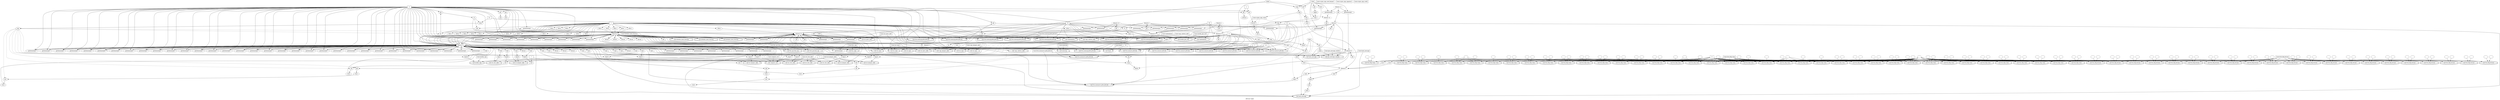 digraph "DFG for 'Grafo'  "{
label="DFG for 'Grafo' ";
node_0[shape=ellipse,style=dashed,label="Memory 5"]
node_56[shape=octagon,style=solid,label="getelementptr"]
"node_0"->"node_56"
node_57[shape=doubleoctagon,style=solid,label="Call randombytes"]
"node_0"->"node_57"
node_59[shape=octagon,style=solid,label="getelementptr"]
"node_0"->"node_59"
node_31[shape=octagon,style=solid,label="getelementptr"]
"node_0"->"node_31"
node_33[shape=octagon,style=solid,label="bitcast"]
"node_0"->"node_33"
node_34[shape=doubleoctagon,style=solid,label="Call llvm.memcpy.p0i8.p0i8.i64"]
"node_0"->"node_34"
node_35[shape=octagon,style=solid,label="getelementptr"]
"node_0"->"node_35"
node_36[shape=octagon,style=solid,label="bitcast"]
"node_0"->"node_36"
node_37[shape=doubleoctagon,style=solid,label="Call llvm.memcpy.p0i8.p0i8.i64"]
"node_0"->"node_37"
node_38[shape=doubleoctagon,style=solid,label="Call initialize_hash_function"]
"node_0"->"node_38"
node_41[shape=doubleoctagon,style=solid,label="Call merkle_gen_root"]
"node_0"->"node_41"
node_128[shape=octagon,style=solid,label="getelementptr"]
"node_0"->"node_128"
node_129[shape=octagon,style=solid,label="bitcast"]
"node_0"->"node_129"
node_130[shape=doubleoctagon,style=solid,label="Call llvm.memcpy.p0i8.p0i8.i64"]
"node_0"->"node_130"
node_131[shape=octagon,style=solid,label="getelementptr"]
"node_0"->"node_131"
node_132[shape=octagon,style=solid,label="bitcast"]
"node_0"->"node_132"
node_133[shape=doubleoctagon,style=solid,label="Call llvm.memcpy.p0i8.p0i8.i64"]
"node_0"->"node_133"
node_134[shape=doubleoctagon,style=solid,label="Call initialize_hash_function"]
"node_0"->"node_134"
node_141[shape=octagon,style=solid,label="getelementptr"]
"node_0"->"node_141"
node_142[shape=doubleoctagon,style=solid,label="Call randombytes"]
"node_0"->"node_142"
node_143[shape=octagon,style=solid,label="getelementptr"]
"node_0"->"node_143"
node_144[shape=doubleoctagon,style=solid,label="Call gen_message_random"]
"node_0"->"node_144"
node_150[shape=doubleoctagon,style=solid,label="Call hash_message"]
"node_0"->"node_150"
node_168[shape=doubleoctagon,style=solid,label="Call fors_sign"]
"node_0"->"node_168"
node_207[shape=doubleoctagon,style=solid,label="Call merkle_sign"]
"node_0"->"node_207"
node_298[shape=octagon,style=solid,label="getelementptr"]
"node_0"->"node_298"
node_299[shape=octagon,style=solid,label="bitcast"]
"node_0"->"node_299"
node_300[shape=doubleoctagon,style=solid,label="Call llvm.memcpy.p0i8.p0i8.i64"]
"node_0"->"node_300"
node_301[shape=doubleoctagon,style=solid,label="Call initialize_hash_function"]
"node_0"->"node_301"
node_309[shape=doubleoctagon,style=solid,label="Call hash_message"]
"node_0"->"node_309"
node_325[shape=doubleoctagon,style=solid,label="Call fors_pk_from_sig"]
"node_0"->"node_325"
node_362[shape=doubleoctagon,style=solid,label="Call wots_pk_from_sig"]
"node_0"->"node_362"
node_369[shape=doubleoctagon,style=solid,label="Call thash"]
"node_0"->"node_369"
node_377[shape=doubleoctagon,style=solid,label="Call compute_root"]
"node_0"->"node_377"
node_480[shape=octagon,style=solid,label="phi"]
"node_0"->"node_480"
node_1[shape=octagon,style=solid,label="alloca"]
"node_1"->"node_0"
node_2[shape=box,style=solid,label="1"]
"node_2"->"node_1"
node_28[shape=doubleoctagon,style=solid,label="Call llvm.memcpy.p0i8.p0i8.i64"]
"node_2"->"node_28"
node_63[shape=octagon,style=solid,label="alloca"]
"node_2"->"node_63"
node_64[shape=octagon,style=solid,label="alloca"]
"node_2"->"node_64"
node_66[shape=octagon,style=solid,label="alloca"]
"node_2"->"node_66"
node_68[shape=octagon,style=solid,label="alloca"]
"node_2"->"node_68"
node_69[shape=octagon,style=solid,label="alloca"]
"node_2"->"node_69"
node_70[shape=octagon,style=solid,label="alloca"]
"node_2"->"node_70"
node_71[shape=octagon,style=solid,label="alloca"]
"node_2"->"node_71"
node_72[shape=octagon,style=solid,label="alloca"]
"node_2"->"node_72"
node_19[shape=doubleoctagon,style=solid,label="Call llvm.memcpy.p0i8.p0i8.i64"]
"node_2"->"node_19"
"node_2"->"node_34"
"node_2"->"node_35"
"node_2"->"node_37"
node_45[shape=doubleoctagon,style=solid,label="Call llvm.memcpy.p0i8.p0i8.i64"]
"node_2"->"node_45"
node_46[shape=octagon,style=solid,label="alloca"]
"node_2"->"node_46"
"node_2"->"node_128"
"node_2"->"node_130"
"node_2"->"node_133"
node_180[shape=octagon,style=solid,label="add"]
"node_2"->"node_180"
node_455[shape=doubleoctagon,style=solid,label="Call llvm.memset.p0i8.i64"]
"node_2"->"node_455"
node_230[shape=octagon,style=solid,label="alloca"]
"node_2"->"node_230"
node_231[shape=octagon,style=solid,label="alloca"]
"node_2"->"node_231"
node_232[shape=octagon,style=solid,label="alloca"]
"node_2"->"node_232"
node_233[shape=octagon,style=solid,label="alloca"]
"node_2"->"node_233"
node_234[shape=octagon,style=solid,label="alloca"]
"node_2"->"node_234"
node_235[shape=octagon,style=solid,label="alloca"]
"node_2"->"node_235"
node_236[shape=octagon,style=solid,label="alloca"]
"node_2"->"node_236"
node_237[shape=octagon,style=solid,label="alloca"]
"node_2"->"node_237"
node_238[shape=octagon,style=solid,label="alloca"]
"node_2"->"node_238"
node_239[shape=octagon,style=solid,label="alloca"]
"node_2"->"node_239"
"node_2"->"node_300"
node_307[shape=doubleoctagon,style=solid,label="Call set_type"]
"node_2"->"node_307"
node_335[shape=octagon,style=solid,label="add"]
"node_2"->"node_335"
node_405[shape=octagon,style=solid,label="alloca"]
"node_2"->"node_405"
node_429[shape=doubleoctagon,style=solid,label="Call llvm.memmove.p0i8.p0i8.i64"]
"node_2"->"node_429"
node_470[shape=doubleoctagon,style=solid,label="Call llvm.memset.p0i8.i64"]
"node_2"->"node_470"
node_475[shape=doubleoctagon,style=solid,label="Call llvm.memmove.p0i8.p0i8.i64"]
"node_2"->"node_475"
node_21[shape=ellipse,style=dashed,label="Memory 3"]
"node_21"->"node_19"
node_22[shape=box,style=solid,label="48"]
"node_22"->"node_57"
"node_22"->"node_19"
node_40[shape=octagon,style=solid,label="getelementptr"]
"node_22"->"node_40"
node_44[shape=octagon,style=solid,label="getelementptr"]
"node_22"->"node_44"
node_337[shape=octagon,style=solid,label="getelementptr"]
"node_22"->"node_337"
node_23[shape=box,style=solid,label="0"]
"node_23"->"node_28"
"node_23"->"node_19"
"node_23"->"node_34"
"node_23"->"node_37"
"node_23"->"node_45"
node_119[shape=doubleoctagon,style=solid,label="Call llvm.memset.p0i8.i64"]
"node_23"->"node_119"
node_127[shape=doubleoctagon,style=solid,label="Call llvm.memset.p0i8.i64"]
"node_23"->"node_127"
"node_23"->"node_130"
"node_23"->"node_133"
"node_23"->"node_455"
node_284[shape=doubleoctagon,style=solid,label="Call llvm.memset.p0i8.i64"]
"node_23"->"node_284"
node_289[shape=doubleoctagon,style=solid,label="Call llvm.memset.p0i8.i64"]
"node_23"->"node_289"
node_294[shape=doubleoctagon,style=solid,label="Call llvm.memset.p0i8.i64"]
"node_23"->"node_294"
"node_23"->"node_300"
"node_23"->"node_429"
"node_23"->"node_470"
"node_23"->"node_475"
node_24[shape=box,style=solid,label="Const:llvm.memcpy.p0i8.p0i8.i64"]
"node_24"->"node_28"
"node_24"->"node_19"
"node_24"->"node_34"
"node_24"->"node_37"
"node_24"->"node_45"
"node_24"->"node_130"
"node_24"->"node_133"
"node_24"->"node_300"
node_25[shape=ellipse,style=dashed,label="Memory 6"]
"node_25"->"node_28"
"node_25"->"node_41"
"node_25"->"node_45"
node_26[shape=octagon,style=solid,label="getelementptr"]
"node_26"->"node_25"
node_27[shape=box,style=solid,label="32"]
"node_27"->"node_26"
node_96[shape=octagon,style=solid,label="getelementptr"]
"node_27"->"node_96"
"node_27"->"node_119"
"node_27"->"node_127"
"node_27"->"node_284"
"node_27"->"node_289"
"node_27"->"node_294"
node_29[shape=ellipse,style=dashed,label="Memory 1"]
"node_29"->"node_28"
"node_29"->"node_34"
node_43[shape=octagon,style=solid,label="getelementptr"]
"node_29"->"node_43"
node_478[shape=octagon,style=solid,label="phi"]
"node_29"->"node_478"
node_30[shape=box,style=solid,label="16"]
"node_30"->"node_28"
"node_30"->"node_34"
"node_30"->"node_37"
"node_30"->"node_43"
"node_30"->"node_45"
node_91[shape=octagon,style=solid,label="getelementptr"]
"node_30"->"node_91"
"node_30"->"node_130"
"node_30"->"node_133"
"node_30"->"node_142"
node_152[shape=octagon,style=solid,label="getelementptr"]
"node_30"->"node_152"
node_398[shape=doubleoctagon,style=solid,label="Call memcmp"]
"node_30"->"node_398"
node_258[shape=octagon,style=solid,label="getelementptr"]
"node_30"->"node_258"
"node_30"->"node_300"
node_311[shape=octagon,style=solid,label="getelementptr"]
"node_30"->"node_311"
node_4[shape=ellipse,style=solid,label=""]
node_3[shape=doubleoctagon,style=solid,label="Call llvm.dbg.value"]
"node_4"->"node_3"
node_7[shape=ellipse,style=solid,label=""]
node_50[shape=doubleoctagon,style=solid,label="Call llvm.dbg.value"]
"node_7"->"node_50"
node_53[shape=doubleoctagon,style=solid,label="Call llvm.dbg.declare"]
"node_7"->"node_53"
node_73[shape=doubleoctagon,style=solid,label="Call llvm.dbg.value"]
"node_7"->"node_73"
node_12[shape=doubleoctagon,style=solid,label="Call llvm.dbg.value"]
"node_7"->"node_12"
node_9[shape=doubleoctagon,style=solid,label="Call llvm.dbg.value"]
"node_7"->"node_9"
node_15[shape=doubleoctagon,style=solid,label="Call llvm.dbg.declare"]
"node_7"->"node_15"
"node_7"->"node_3"
node_47[shape=doubleoctagon,style=solid,label="Call llvm.dbg.value"]
"node_7"->"node_47"
node_76[shape=doubleoctagon,style=solid,label="Call llvm.dbg.value"]
"node_7"->"node_76"
node_79[shape=doubleoctagon,style=solid,label="Call llvm.dbg.value"]
"node_7"->"node_79"
node_82[shape=doubleoctagon,style=solid,label="Call llvm.dbg.value"]
"node_7"->"node_82"
node_85[shape=doubleoctagon,style=solid,label="Call llvm.dbg.value"]
"node_7"->"node_85"
node_88[shape=doubleoctagon,style=solid,label="Call llvm.dbg.declare"]
"node_7"->"node_88"
node_93[shape=doubleoctagon,style=solid,label="Call llvm.dbg.value"]
"node_7"->"node_93"
node_97[shape=doubleoctagon,style=solid,label="Call llvm.dbg.value"]
"node_7"->"node_97"
node_100[shape=doubleoctagon,style=solid,label="Call llvm.dbg.declare"]
"node_7"->"node_100"
node_225[shape=doubleoctagon,style=solid,label="Call llvm.dbg.value"]
"node_7"->"node_225"
node_103[shape=doubleoctagon,style=solid,label="Call llvm.dbg.declare"]
"node_7"->"node_103"
node_106[shape=doubleoctagon,style=solid,label="Call llvm.dbg.declare"]
"node_7"->"node_106"
node_109[shape=doubleoctagon,style=solid,label="Call llvm.dbg.declare"]
"node_7"->"node_109"
node_112[shape=doubleoctagon,style=solid,label="Call llvm.dbg.declare"]
"node_7"->"node_112"
node_115[shape=doubleoctagon,style=solid,label="Call llvm.dbg.declare"]
"node_7"->"node_115"
node_123[shape=doubleoctagon,style=solid,label="Call llvm.dbg.declare"]
"node_7"->"node_123"
node_153[shape=doubleoctagon,style=solid,label="Call llvm.dbg.value"]
"node_7"->"node_153"
node_172[shape=doubleoctagon,style=solid,label="Call llvm.dbg.value"]
"node_7"->"node_172"
node_174[shape=doubleoctagon,style=solid,label="Call llvm.dbg.value"]
"node_7"->"node_174"
node_209[shape=doubleoctagon,style=solid,label="Call llvm.dbg.value"]
"node_7"->"node_209"
node_449[shape=doubleoctagon,style=solid,label="Call llvm.dbg.value"]
"node_7"->"node_449"
node_240[shape=doubleoctagon,style=solid,label="Call llvm.dbg.value"]
"node_7"->"node_240"
node_243[shape=doubleoctagon,style=solid,label="Call llvm.dbg.value"]
"node_7"->"node_243"
node_246[shape=doubleoctagon,style=solid,label="Call llvm.dbg.value"]
"node_7"->"node_246"
node_249[shape=doubleoctagon,style=solid,label="Call llvm.dbg.value"]
"node_7"->"node_249"
node_252[shape=doubleoctagon,style=solid,label="Call llvm.dbg.value"]
"node_7"->"node_252"
node_255[shape=doubleoctagon,style=solid,label="Call llvm.dbg.declare"]
"node_7"->"node_255"
node_259[shape=doubleoctagon,style=solid,label="Call llvm.dbg.value"]
"node_7"->"node_259"
node_262[shape=doubleoctagon,style=solid,label="Call llvm.dbg.declare"]
"node_7"->"node_262"
node_265[shape=doubleoctagon,style=solid,label="Call llvm.dbg.declare"]
"node_7"->"node_265"
node_268[shape=doubleoctagon,style=solid,label="Call llvm.dbg.declare"]
"node_7"->"node_268"
node_271[shape=doubleoctagon,style=solid,label="Call llvm.dbg.declare"]
"node_7"->"node_271"
node_274[shape=doubleoctagon,style=solid,label="Call llvm.dbg.declare"]
"node_7"->"node_274"
node_277[shape=doubleoctagon,style=solid,label="Call llvm.dbg.declare"]
"node_7"->"node_277"
node_280[shape=doubleoctagon,style=solid,label="Call llvm.dbg.declare"]
"node_7"->"node_280"
node_285[shape=doubleoctagon,style=solid,label="Call llvm.dbg.declare"]
"node_7"->"node_285"
node_290[shape=doubleoctagon,style=solid,label="Call llvm.dbg.declare"]
"node_7"->"node_290"
node_312[shape=doubleoctagon,style=solid,label="Call llvm.dbg.value"]
"node_7"->"node_312"
node_328[shape=doubleoctagon,style=solid,label="Call llvm.dbg.value"]
"node_7"->"node_328"
node_330[shape=doubleoctagon,style=solid,label="Call llvm.dbg.value"]
"node_7"->"node_330"
node_364[shape=doubleoctagon,style=solid,label="Call llvm.dbg.value"]
"node_7"->"node_364"
node_380[shape=doubleoctagon,style=solid,label="Call llvm.dbg.value"]
"node_7"->"node_380"
node_394[shape=doubleoctagon,style=solid,label="Call llvm.dbg.value"]
"node_7"->"node_394"
node_406[shape=doubleoctagon,style=solid,label="Call llvm.dbg.value"]
"node_7"->"node_406"
node_409[shape=doubleoctagon,style=solid,label="Call llvm.dbg.value"]
"node_7"->"node_409"
node_412[shape=doubleoctagon,style=solid,label="Call llvm.dbg.value"]
"node_7"->"node_412"
node_415[shape=doubleoctagon,style=solid,label="Call llvm.dbg.value"]
"node_7"->"node_415"
node_418[shape=doubleoctagon,style=solid,label="Call llvm.dbg.value"]
"node_7"->"node_418"
node_421[shape=doubleoctagon,style=solid,label="Call llvm.dbg.declare"]
"node_7"->"node_421"
node_437[shape=doubleoctagon,style=solid,label="Call llvm.dbg.value"]
"node_7"->"node_437"
node_440[shape=doubleoctagon,style=solid,label="Call llvm.dbg.value"]
"node_7"->"node_440"
node_443[shape=doubleoctagon,style=solid,label="Call llvm.dbg.value"]
"node_7"->"node_443"
node_446[shape=doubleoctagon,style=solid,label="Call llvm.dbg.value"]
"node_7"->"node_446"
node_8[shape=box,style=solid,label="Const:llvm.dbg.value"]
"node_8"->"node_50"
"node_8"->"node_73"
"node_8"->"node_12"
"node_8"->"node_9"
"node_8"->"node_3"
"node_8"->"node_47"
"node_8"->"node_76"
"node_8"->"node_79"
"node_8"->"node_82"
"node_8"->"node_85"
"node_8"->"node_93"
"node_8"->"node_97"
"node_8"->"node_225"
"node_8"->"node_153"
"node_8"->"node_172"
"node_8"->"node_174"
"node_8"->"node_209"
"node_8"->"node_449"
"node_8"->"node_240"
"node_8"->"node_243"
"node_8"->"node_246"
"node_8"->"node_249"
"node_8"->"node_252"
"node_8"->"node_259"
"node_8"->"node_312"
"node_8"->"node_328"
"node_8"->"node_330"
"node_8"->"node_364"
"node_8"->"node_380"
"node_8"->"node_394"
"node_8"->"node_406"
"node_8"->"node_409"
"node_8"->"node_412"
"node_8"->"node_415"
"node_8"->"node_418"
"node_8"->"node_437"
"node_8"->"node_440"
"node_8"->"node_443"
"node_8"->"node_446"
node_51[shape=ellipse,style=solid,label=""]
"node_51"->"node_50"
node_52[shape=ellipse,style=solid,label=""]
"node_52"->"node_50"
node_54[shape=ellipse,style=solid,label=""]
"node_54"->"node_53"
node_55[shape=ellipse,style=solid,label=""]
"node_55"->"node_53"
"node_56"->"node_0"
node_58[shape=box,style=solid,label="Const:randombytes"]
"node_58"->"node_57"
"node_58"->"node_142"
"node_59"->"node_0"
node_60[shape=ellipse,style=solid,label="call"]
node_494[shape=box,style=solid,label="Const:crypto_sign_verify"]
node_397[shape=ellipse,style=solid,label="call"]
"node_494"->"node_397" [style=dashed]
node_295[shape=ellipse,style=solid,label="cmp"]
"node_494"->"node_295" [style=dashed]
node_400[shape=ellipse,style=solid,label="tobool"]
"node_494"->"node_400" [style=dashed]
node_402[shape=ellipse,style=solid,label="retval.0"]
"node_494"->"node_402" [style=dashed]
node_62[shape=box,style=solid,label="Const:crypto_sign_seed_keypair"]
"node_63"->"node_0"
"node_64"->"node_0"
node_65[shape=ellipse,style=dashed,label="Memory 11"]
node_190[shape=octagon,style=solid,label="getelementptr"]
"node_65"->"node_190"
node_192[shape=octagon,style=solid,label="load"]
"node_65"->"node_192"
node_118[shape=octagon,style=solid,label="bitcast"]
"node_65"->"node_118"
"node_65"->"node_119"
node_126[shape=octagon,style=solid,label="bitcast"]
"node_65"->"node_126"
"node_65"->"node_127"
node_135[shape=octagon,style=solid,label="getelementptr"]
"node_65"->"node_135"
node_136[shape=doubleoctagon,style=solid,label="Call set_type"]
"node_65"->"node_136"
node_138[shape=octagon,style=solid,label="getelementptr"]
"node_65"->"node_138"
node_139[shape=doubleoctagon,style=solid,label="Call set_type"]
"node_65"->"node_139"
"node_65"->"node_144"
node_149[shape=octagon,style=solid,label="getelementptr"]
"node_65"->"node_149"
"node_65"->"node_150"
node_155[shape=octagon,style=solid,label="getelementptr"]
"node_65"->"node_155"
node_157[shape=octagon,style=solid,label="load"]
"node_65"->"node_157"
node_158[shape=doubleoctagon,style=solid,label="Call set_tree_addr"]
"node_65"->"node_158"
node_160[shape=octagon,style=solid,label="getelementptr"]
"node_65"->"node_160"
node_162[shape=octagon,style=solid,label="load"]
"node_65"->"node_162"
node_163[shape=doubleoctagon,style=solid,label="Call set_keypair_addr"]
"node_65"->"node_163"
node_166[shape=octagon,style=solid,label="getelementptr"]
"node_65"->"node_166"
node_167[shape=octagon,style=solid,label="getelementptr"]
"node_65"->"node_167"
"node_65"->"node_168"
node_187[shape=octagon,style=solid,label="getelementptr"]
"node_65"->"node_187"
node_396[shape=octagon,style=solid,label="getelementptr"]
"node_65"->"node_396"
"node_65"->"node_398"
node_348[shape=octagon,style=solid,label="getelementptr"]
"node_65"->"node_348"
node_349[shape=octagon,style=solid,label="getelementptr"]
"node_65"->"node_349"
node_350[shape=doubleoctagon,style=solid,label="Call copy_subtree_addr"]
"node_65"->"node_350"
node_351[shape=octagon,style=solid,label="getelementptr"]
"node_65"->"node_351"
node_353[shape=octagon,style=solid,label="load"]
"node_65"->"node_353"
node_354[shape=doubleoctagon,style=solid,label="Call set_keypair_addr"]
"node_65"->"node_354"
node_355[shape=octagon,style=solid,label="getelementptr"]
"node_65"->"node_355"
node_194[shape=octagon,style=solid,label="getelementptr"]
"node_65"->"node_194"
node_195[shape=octagon,style=solid,label="getelementptr"]
"node_65"->"node_195"
node_198[shape=octagon,style=solid,label="getelementptr"]
"node_65"->"node_198"
node_200[shape=octagon,style=solid,label="load"]
"node_65"->"node_200"
node_203[shape=octagon,style=solid,label="getelementptr"]
"node_65"->"node_203"
node_204[shape=octagon,style=solid,label="getelementptr"]
"node_65"->"node_204"
node_206[shape=octagon,style=solid,label="load"]
"node_65"->"node_206"
node_212[shape=octagon,style=solid,label="load"]
"node_65"->"node_212"
node_220[shape=octagon,style=solid,label="load"]
"node_65"->"node_220"
"node_65"->"node_455"
node_283[shape=octagon,style=solid,label="bitcast"]
"node_65"->"node_283"
"node_65"->"node_284"
node_288[shape=octagon,style=solid,label="bitcast"]
"node_65"->"node_288"
"node_65"->"node_289"
node_293[shape=octagon,style=solid,label="bitcast"]
"node_65"->"node_293"
"node_65"->"node_294"
node_302[shape=octagon,style=solid,label="getelementptr"]
"node_65"->"node_302"
node_303[shape=doubleoctagon,style=solid,label="Call set_type"]
"node_65"->"node_303"
node_304[shape=octagon,style=solid,label="getelementptr"]
"node_65"->"node_304"
node_305[shape=doubleoctagon,style=solid,label="Call set_type"]
"node_65"->"node_305"
node_306[shape=octagon,style=solid,label="getelementptr"]
"node_65"->"node_306"
"node_65"->"node_307"
node_308[shape=octagon,style=solid,label="getelementptr"]
"node_65"->"node_308"
"node_65"->"node_309"
node_314[shape=octagon,style=solid,label="getelementptr"]
"node_65"->"node_314"
node_316[shape=octagon,style=solid,label="load"]
"node_65"->"node_316"
node_317[shape=doubleoctagon,style=solid,label="Call set_tree_addr"]
"node_65"->"node_317"
node_318[shape=octagon,style=solid,label="getelementptr"]
"node_65"->"node_318"
node_320[shape=octagon,style=solid,label="load"]
"node_65"->"node_320"
node_321[shape=doubleoctagon,style=solid,label="Call set_keypair_addr"]
"node_65"->"node_321"
node_322[shape=octagon,style=solid,label="getelementptr"]
"node_65"->"node_322"
node_323[shape=octagon,style=solid,label="getelementptr"]
"node_65"->"node_323"
node_324[shape=octagon,style=solid,label="getelementptr"]
"node_65"->"node_324"
"node_65"->"node_325"
node_327[shape=octagon,style=solid,label="getelementptr"]
"node_65"->"node_327"
node_336[shape=octagon,style=solid,label="phi"]
"node_65"->"node_336"
"node_65"->"node_337"
node_338[shape=octagon,style=solid,label="getelementptr"]
"node_65"->"node_338"
node_342[shape=octagon,style=solid,label="getelementptr"]
"node_65"->"node_342"
node_343[shape=doubleoctagon,style=solid,label="Call set_layer_addr"]
"node_65"->"node_343"
node_344[shape=octagon,style=solid,label="getelementptr"]
"node_65"->"node_344"
node_346[shape=octagon,style=solid,label="load"]
"node_65"->"node_346"
node_347[shape=doubleoctagon,style=solid,label="Call set_tree_addr"]
"node_65"->"node_347"
node_356[shape=octagon,style=solid,label="getelementptr"]
"node_65"->"node_356"
node_357[shape=doubleoctagon,style=solid,label="Call copy_keypair_addr"]
"node_65"->"node_357"
node_359[shape=octagon,style=solid,label="getelementptr"]
"node_65"->"node_359"
node_360[shape=octagon,style=solid,label="getelementptr"]
"node_65"->"node_360"
node_361[shape=octagon,style=solid,label="getelementptr"]
"node_65"->"node_361"
"node_65"->"node_362"
node_366[shape=octagon,style=solid,label="getelementptr"]
"node_65"->"node_366"
node_367[shape=octagon,style=solid,label="getelementptr"]
"node_65"->"node_367"
node_368[shape=octagon,style=solid,label="getelementptr"]
"node_65"->"node_368"
"node_65"->"node_369"
node_372[shape=octagon,style=solid,label="getelementptr"]
"node_65"->"node_372"
node_373[shape=octagon,style=solid,label="getelementptr"]
"node_65"->"node_373"
node_375[shape=octagon,style=solid,label="load"]
"node_65"->"node_375"
node_376[shape=octagon,style=solid,label="getelementptr"]
"node_65"->"node_376"
"node_65"->"node_377"
node_383[shape=octagon,style=solid,label="load"]
"node_65"->"node_383"
node_390[shape=octagon,style=solid,label="load"]
"node_65"->"node_390"
"node_65"->"node_429"
"node_65"->"node_470"
"node_65"->"node_475"
"node_66"->"node_65"
node_67[shape=ellipse,style=dashed,label="Memory 13"]
node_193[shape=doubleoctagon,style=solid,label="Call set_tree_addr"]
"node_67"->"node_193"
"node_67"->"node_133"
"node_67"->"node_150"
node_165[shape=octagon,style=solid,label="getelementptr"]
"node_67"->"node_165"
"node_67"->"node_168"
node_170[shape=octagon,style=solid,label="getelementptr"]
"node_67"->"node_170"
node_181[shape=octagon,style=solid,label="phi"]
"node_67"->"node_181"
node_182[shape=octagon,style=solid,label="getelementptr"]
"node_67"->"node_182"
node_188[shape=doubleoctagon,style=solid,label="Call set_layer_addr"]
"node_67"->"node_188"
node_196[shape=doubleoctagon,style=solid,label="Call copy_subtree_addr"]
"node_67"->"node_196"
node_201[shape=doubleoctagon,style=solid,label="Call set_keypair_addr"]
"node_67"->"node_201"
node_202[shape=octagon,style=solid,label="getelementptr"]
"node_67"->"node_202"
"node_67"->"node_207"
"node_67"->"node_258"
"node_67"->"node_300"
"node_67"->"node_309"
node_492[shape=octagon,style=solid,label="phi"]
"node_67"->"node_492"
"node_68"->"node_67"
"node_69"->"node_65"
"node_70"->"node_65"
"node_71"->"node_65"
"node_72"->"node_65"
node_74[shape=ellipse,style=solid,label=""]
"node_74"->"node_73"
node_75[shape=ellipse,style=solid,label=""]
"node_75"->"node_73"
"node_75"->"node_153"
"node_75"->"node_172"
"node_75"->"node_209"
node_11[shape=ellipse,style=solid,label=""]
"node_11"->"node_9"
node_13[shape=ellipse,style=solid,label=""]
"node_13"->"node_12"
node_10[shape=ellipse,style=solid,label=""]
"node_10"->"node_9"
node_6[shape=ellipse,style=solid,label=""]
"node_6"->"node_3"
node_14[shape=ellipse,style=solid,label=""]
"node_14"->"node_12"
node_16[shape=ellipse,style=solid,label=""]
"node_16"->"node_15"
node_17[shape=ellipse,style=solid,label=""]
"node_17"->"node_15"
node_18[shape=box,style=solid,label="Const:llvm.dbg.declare"]
"node_18"->"node_53"
"node_18"->"node_15"
"node_18"->"node_88"
"node_18"->"node_100"
"node_18"->"node_103"
"node_18"->"node_106"
"node_18"->"node_109"
"node_18"->"node_112"
"node_18"->"node_115"
"node_18"->"node_123"
"node_18"->"node_255"
"node_18"->"node_262"
"node_18"->"node_265"
"node_18"->"node_268"
"node_18"->"node_271"
"node_18"->"node_274"
"node_18"->"node_277"
"node_18"->"node_280"
"node_18"->"node_285"
"node_18"->"node_290"
"node_18"->"node_421"
node_20[shape=ellipse,style=dashed,label="Memory 2"]
"node_20"->"node_26"
"node_20"->"node_19"
"node_20"->"node_37"
"node_20"->"node_40"
"node_20"->"node_44"
node_479[shape=octagon,style=solid,label="phi"]
"node_20"->"node_479"
"node_31"->"node_0"
node_32[shape=box,style=solid,label="0"]
"node_32"->"node_56"
"node_32"->"node_59"
"node_32"->"node_31"
"node_32"->"node_35"
"node_32"->"node_190"
"node_32"->"node_128"
"node_32"->"node_131"
"node_32"->"node_135"
"node_32"->"node_136"
"node_32"->"node_138"
"node_32"->"node_141"
"node_32"->"node_143"
"node_32"->"node_149"
"node_32"->"node_155"
"node_32"->"node_160"
"node_32"->"node_165"
"node_32"->"node_166"
"node_32"->"node_167"
node_178[shape=octagon,style=solid,label="phi"]
"node_32"->"node_178"
"node_32"->"node_187"
"node_32"->"node_396"
"node_32"->"node_348"
"node_32"->"node_349"
"node_32"->"node_351"
"node_32"->"node_355"
"node_32"->"node_194"
"node_32"->"node_195"
"node_32"->"node_198"
"node_32"->"node_202"
"node_32"->"node_203"
"node_32"->"node_204"
"node_32"->"node_298"
"node_32"->"node_302"
"node_32"->"node_303"
"node_32"->"node_304"
"node_32"->"node_306"
"node_32"->"node_308"
"node_32"->"node_314"
"node_32"->"node_318"
"node_32"->"node_322"
"node_32"->"node_323"
"node_32"->"node_324"
node_333[shape=octagon,style=solid,label="phi"]
"node_32"->"node_333"
"node_32"->"node_342"
"node_32"->"node_344"
"node_32"->"node_356"
"node_32"->"node_359"
"node_32"->"node_360"
"node_32"->"node_361"
"node_32"->"node_366"
"node_32"->"node_367"
"node_32"->"node_368"
"node_32"->"node_372"
"node_32"->"node_373"
"node_32"->"node_376"
"node_32"->"node_377"
node_401[shape=octagon,style=solid,label="icmp"]
"node_32"->"node_401"
node_403[shape=octagon,style=solid,label="phi"]
"node_32"->"node_403"
node_469[shape=octagon,style=solid,label="icmp"]
"node_32"->"node_469"
node_477[shape=octagon,style=solid,label="phi"]
"node_32"->"node_477"
node_481[shape=octagon,style=solid,label="phi"]
"node_32"->"node_481"
node_487[shape=octagon,style=solid,label="phi"]
"node_32"->"node_487"
"node_33"->"node_0"
"node_35"->"node_0"
"node_36"->"node_0"
node_39[shape=box,style=solid,label="Const:initialize_hash_function"]
"node_39"->"node_38"
"node_39"->"node_134"
"node_39"->"node_301"
"node_40"->"node_25"
node_42[shape=box,style=solid,label="Const:merkle_gen_root"]
"node_42"->"node_41"
"node_43"->"node_25"
"node_44"->"node_25"
"node_46"->"node_0"
node_48[shape=ellipse,style=solid,label=""]
"node_48"->"node_47"
node_49[shape=ellipse,style=solid,label=""]
"node_49"->"node_47"
node_5[shape=box,style=solid,label="0"]
"node_5"->"node_50"
"node_5"->"node_73"
"node_5"->"node_12"
"node_5"->"node_9"
"node_5"->"node_3"
"node_5"->"node_47"
"node_5"->"node_76"
"node_5"->"node_79"
"node_5"->"node_82"
"node_5"->"node_85"
"node_5"->"node_93"
"node_5"->"node_97"
"node_5"->"node_225"
"node_5"->"node_153"
"node_5"->"node_172"
"node_5"->"node_174"
"node_5"->"node_209"
"node_5"->"node_449"
node_456[shape=octagon,style=solid,label="store"]
"node_5"->"node_456"
"node_5"->"node_240"
"node_5"->"node_243"
"node_5"->"node_246"
"node_5"->"node_249"
"node_5"->"node_252"
"node_5"->"node_259"
"node_5"->"node_312"
"node_5"->"node_328"
"node_5"->"node_330"
"node_5"->"node_364"
"node_5"->"node_380"
"node_5"->"node_394"
"node_5"->"node_406"
"node_5"->"node_409"
"node_5"->"node_412"
"node_5"->"node_415"
"node_5"->"node_418"
"node_5"->"node_437"
"node_5"->"node_440"
"node_5"->"node_443"
"node_5"->"node_446"
node_471[shape=octagon,style=solid,label="store"]
"node_5"->"node_471"
node_77[shape=ellipse,style=solid,label=""]
"node_77"->"node_76"
node_78[shape=ellipse,style=solid,label=""]
"node_78"->"node_76"
node_80[shape=ellipse,style=solid,label=""]
"node_80"->"node_79"
node_81[shape=ellipse,style=solid,label=""]
"node_81"->"node_79"
node_83[shape=ellipse,style=solid,label=""]
"node_83"->"node_82"
node_84[shape=ellipse,style=solid,label=""]
"node_84"->"node_82"
node_86[shape=ellipse,style=solid,label=""]
"node_86"->"node_85"
node_87[shape=ellipse,style=solid,label=""]
"node_87"->"node_85"
node_89[shape=ellipse,style=solid,label=""]
"node_89"->"node_88"
node_90[shape=ellipse,style=solid,label=""]
"node_90"->"node_88"
"node_91"->"node_65"
node_92[shape=ellipse,style=dashed,label="Memory 10"]
"node_92"->"node_91"
"node_92"->"node_96"
"node_92"->"node_130"
node_486[shape=octagon,style=solid,label="phi"]
"node_92"->"node_486"
node_94[shape=ellipse,style=solid,label=""]
"node_94"->"node_93"
node_95[shape=ellipse,style=solid,label=""]
"node_95"->"node_93"
"node_96"->"node_67"
node_98[shape=ellipse,style=solid,label=""]
"node_98"->"node_97"
node_99[shape=ellipse,style=solid,label=""]
"node_99"->"node_97"
node_101[shape=ellipse,style=solid,label=""]
"node_101"->"node_100"
node_102[shape=ellipse,style=solid,label=""]
"node_102"->"node_100"
node_222[shape=octagon,style=solid,label="lshr"]
node_221[shape=ellipse,style=solid,label="shr"]
"node_222"->"node_221"
node_223[shape=box,style=solid,label="3"]
"node_223"->"node_222"
node_392[shape=octagon,style=solid,label="lshr"]
"node_223"->"node_392"
node_224[shape=octagon,style=solid,label="store"]
"node_224"->"node_65"
node_226[shape=ellipse,style=solid,label=""]
"node_226"->"node_225"
node_189[shape=box,style=solid,label="Const:set_layer_addr"]
"node_189"->"node_188"
"node_189"->"node_343"
"node_190"->"node_67"
node_191[shape=ellipse,style=solid,label="tmp23"]
"node_191"->"node_193"
"node_192"->"node_191"
node_104[shape=ellipse,style=solid,label=""]
"node_104"->"node_103"
node_105[shape=ellipse,style=solid,label=""]
"node_105"->"node_103"
node_107[shape=ellipse,style=solid,label=""]
"node_107"->"node_106"
node_108[shape=ellipse,style=solid,label=""]
"node_108"->"node_106"
node_110[shape=ellipse,style=solid,label=""]
"node_110"->"node_109"
node_111[shape=ellipse,style=solid,label=""]
"node_111"->"node_109"
node_113[shape=ellipse,style=solid,label=""]
"node_113"->"node_112"
node_114[shape=ellipse,style=solid,label=""]
"node_114"->"node_112"
node_116[shape=ellipse,style=solid,label=""]
"node_116"->"node_115"
node_117[shape=ellipse,style=solid,label=""]
"node_117"->"node_115"
"node_118"->"node_65"
node_120[shape=box,style=solid,label="0"]
"node_120"->"node_119"
"node_120"->"node_127"
"node_120"->"node_455"
"node_120"->"node_284"
"node_120"->"node_289"
"node_120"->"node_294"
"node_120"->"node_470"
node_121[shape=box,style=solid,label="16"]
"node_121"->"node_119"
"node_121"->"node_127"
"node_121"->"node_284"
"node_121"->"node_289"
"node_121"->"node_294"
node_122[shape=box,style=solid,label="Const:llvm.memset.p0i8.i64"]
"node_122"->"node_119"
"node_122"->"node_127"
"node_122"->"node_455"
"node_122"->"node_284"
"node_122"->"node_289"
"node_122"->"node_294"
"node_122"->"node_470"
node_124[shape=ellipse,style=solid,label=""]
"node_124"->"node_123"
node_125[shape=ellipse,style=solid,label=""]
"node_125"->"node_123"
"node_126"->"node_65"
"node_128"->"node_0"
"node_129"->"node_0"
"node_131"->"node_0"
"node_132"->"node_0"
"node_135"->"node_65"
node_137[shape=box,style=solid,label="Const:set_type"]
"node_137"->"node_136"
"node_137"->"node_139"
"node_137"->"node_303"
"node_137"->"node_305"
"node_137"->"node_307"
"node_138"->"node_65"
node_140[shape=box,style=solid,label="2"]
"node_140"->"node_139"
"node_140"->"node_305"
"node_141"->"node_0"
"node_143"->"node_0"
node_145[shape=ellipse,style=dashed,label="Memory 7"]
"node_145"->"node_144"
"node_145"->"node_150"
"node_145"->"node_152"
"node_145"->"node_309"
"node_145"->"node_311"
node_428[shape=octagon,style=solid,label="getelementptr"]
"node_145"->"node_428"
node_482[shape=octagon,style=solid,label="phi"]
"node_145"->"node_482"
node_146[shape=ellipse,style=dashed,label="Memory 9"]
"node_146"->"node_144"
"node_146"->"node_150"
"node_146"->"node_309"
"node_146"->"node_429"
"node_146"->"node_475"
node_484[shape=octagon,style=solid,label="phi"]
"node_146"->"node_484"
node_147[shape=ellipse,style=solid,label="mlen"]
"node_147"->"node_144"
"node_147"->"node_150"
node_148[shape=box,style=solid,label="Const:gen_message_random"]
"node_148"->"node_144"
"node_149"->"node_65"
node_151[shape=box,style=solid,label="Const:hash_message"]
"node_151"->"node_150"
"node_151"->"node_309"
"node_152"->"node_67"
node_154[shape=ellipse,style=solid,label=""]
"node_154"->"node_153"
"node_155"->"node_65"
node_156[shape=ellipse,style=solid,label="tmp17"]
"node_156"->"node_158"
"node_157"->"node_156"
node_159[shape=box,style=solid,label="Const:set_tree_addr"]
"node_159"->"node_193"
"node_159"->"node_158"
"node_159"->"node_317"
"node_159"->"node_347"
"node_160"->"node_65"
node_161[shape=ellipse,style=solid,label="tmp18"]
"node_161"->"node_163"
"node_162"->"node_161"
node_164[shape=box,style=solid,label="Const:set_keypair_addr"]
"node_164"->"node_163"
"node_164"->"node_354"
"node_164"->"node_201"
"node_164"->"node_321"
"node_165"->"node_67"
"node_166"->"node_65"
"node_167"->"node_65"
node_169[shape=box,style=solid,label="Const:fors_sign"]
"node_169"->"node_168"
"node_170"->"node_67"
node_171[shape=box,style=solid,label="3696"]
"node_171"->"node_170"
"node_171"->"node_327"
node_173[shape=ellipse,style=solid,label=""]
"node_173"->"node_172"
node_175[shape=ellipse,style=solid,label=""]
"node_175"->"node_174"
"node_175"->"node_330"
node_176[shape=ellipse,style=solid,label=""]
"node_176"->"node_225"
"node_176"->"node_174"
node_177[shape=ellipse,style=solid,label="i.0"]
"node_177"->"node_180"
node_185[shape=octagon,style=solid,label="icmp"]
"node_177"->"node_185"
"node_177"->"node_188"
"node_178"->"node_177"
node_179[shape=ellipse,style=solid,label="inc"]
"node_179"->"node_178"
"node_180"->"node_179"
"node_181"->"node_67"
"node_182"->"node_67"
node_183[shape=box,style=solid,label="608"]
"node_183"->"node_182"
node_184[shape=ellipse,style=solid,label="cmp"]
"node_184"->"node_67" [style=dashed]
"node_184"->"node_191" [style=dashed]
"node_184"->"node_179" [style=dashed]
node_199[shape=ellipse,style=solid,label="tmp24"]
"node_184"->"node_199" [style=dashed]
node_205[shape=ellipse,style=solid,label="tmp26"]
"node_184"->"node_205" [style=dashed]
node_211[shape=ellipse,style=solid,label="tmp28"]
"node_184"->"node_211" [style=dashed]
node_213[shape=ellipse,style=solid,label="and"]
"node_184"->"node_213" [style=dashed]
node_216[shape=ellipse,style=solid,label="conv"]
"node_184"->"node_216" [style=dashed]
node_219[shape=ellipse,style=solid,label="tmp29"]
"node_184"->"node_219" [style=dashed]
"node_184"->"node_221" [style=dashed]
"node_185"->"node_184"
node_186[shape=box,style=solid,label="22"]
"node_186"->"node_185"
node_341[shape=octagon,style=solid,label="icmp"]
"node_186"->"node_341"
"node_187"->"node_67"
node_395[shape=ellipse,style=solid,label=""]
"node_395"->"node_394"
"node_396"->"node_65"
"node_397"->"node_401"
"node_398"->"node_397"
"node_348"->"node_65"
"node_349"->"node_65"
"node_351"->"node_65"
node_352[shape=ellipse,style=solid,label="tmp19"]
"node_352"->"node_354"
"node_353"->"node_352"
"node_355"->"node_65"
"node_194"->"node_67"
"node_195"->"node_67"
node_197[shape=box,style=solid,label="Const:copy_subtree_addr"]
"node_197"->"node_350"
"node_197"->"node_196"
"node_198"->"node_67"
"node_199"->"node_201"
"node_200"->"node_199"
"node_202"->"node_67"
"node_203"->"node_67"
"node_204"->"node_67"
"node_205"->"node_207"
"node_206"->"node_205"
node_208[shape=box,style=solid,label="Const:merkle_sign"]
"node_208"->"node_207"
node_210[shape=ellipse,style=solid,label=""]
"node_210"->"node_209"
node_214[shape=octagon,style=solid,label="and"]
"node_211"->"node_214"
"node_212"->"node_211"
node_217[shape=octagon,style=solid,label="trunc"]
"node_213"->"node_217"
"node_214"->"node_213"
node_215[shape=box,style=solid,label="7"]
"node_215"->"node_214"
node_385[shape=octagon,style=solid,label="and"]
"node_215"->"node_385"
node_218[shape=octagon,style=solid,label="store"]
"node_216"->"node_218"
"node_217"->"node_216"
"node_218"->"node_65"
"node_219"->"node_222"
"node_220"->"node_219"
"node_221"->"node_224"
node_450[shape=ellipse,style=solid,label=""]
"node_450"->"node_449"
node_451[shape=ellipse,style=solid,label=""]
"node_451"->"node_449"
node_452[shape=ellipse,style=solid,label="cmp"]
"node_452"->"node_494" [style=dashed]
node_457[shape=ellipse,style=solid,label="sub"]
"node_452"->"node_457" [style=dashed]
node_460[shape=ellipse,style=dashed,label="Memory 14"]
"node_452"->"node_460" [style=dashed]
node_463[shape=ellipse,style=solid,label="tmp9"]
"node_452"->"node_463" [style=dashed]
node_465[shape=ellipse,style=solid,label="call"]
"node_452"->"node_465" [style=dashed]
node_468[shape=ellipse,style=solid,label="tobool"]
"node_452"->"node_468" [style=dashed]
node_453[shape=octagon,style=solid,label="icmp"]
"node_453"->"node_452"
node_454[shape=ellipse,style=solid,label="smlen"]
"node_454"->"node_453"
"node_454"->"node_455"
node_458[shape=octagon,style=solid,label="sub"]
"node_454"->"node_458"
"node_454"->"node_470"
node_435[shape=ellipse,style=dashed,label="Memory 0"]
"node_456"->"node_435"
node_227[shape=ellipse,style=dashed,label="Memory 8"]
node_432[shape=octagon,style=solid,label="load"]
"node_227"->"node_432"
node_483[shape=octagon,style=solid,label="phi"]
"node_227"->"node_483"
node_228[shape=octagon,style=solid,label="store"]
"node_228"->"node_227"
node_229[shape=box,style=solid,label="17088"]
"node_229"->"node_453"
"node_229"->"node_228"
node_296[shape=octagon,style=solid,label="icmp"]
"node_229"->"node_296"
"node_229"->"node_428"
"node_229"->"node_458"
node_461[shape=octagon,style=solid,label="getelementptr"]
"node_229"->"node_461"
node_472[shape=octagon,style=solid,label="getelementptr"]
"node_229"->"node_472"
node_489[shape=octagon,style=solid,label="phi"]
"node_229"->"node_489"
"node_230"->"node_0"
"node_231"->"node_65"
"node_232"->"node_65"
"node_233"->"node_65"
"node_234"->"node_65"
"node_235"->"node_65"
"node_236"->"node_65"
"node_237"->"node_65"
"node_238"->"node_65"
"node_239"->"node_65"
node_241[shape=ellipse,style=solid,label=""]
"node_241"->"node_240"
node_242[shape=ellipse,style=solid,label=""]
"node_242"->"node_240"
"node_242"->"node_312"
"node_242"->"node_328"
"node_242"->"node_364"
"node_242"->"node_380"
node_244[shape=ellipse,style=solid,label=""]
"node_244"->"node_243"
node_245[shape=ellipse,style=solid,label=""]
"node_245"->"node_243"
node_247[shape=ellipse,style=solid,label=""]
"node_247"->"node_246"
node_248[shape=ellipse,style=solid,label=""]
"node_248"->"node_246"
node_250[shape=ellipse,style=solid,label=""]
"node_250"->"node_249"
node_251[shape=ellipse,style=solid,label=""]
"node_251"->"node_249"
node_253[shape=ellipse,style=solid,label=""]
"node_253"->"node_252"
node_254[shape=ellipse,style=solid,label=""]
"node_254"->"node_252"
node_256[shape=ellipse,style=solid,label=""]
"node_256"->"node_255"
node_257[shape=ellipse,style=solid,label=""]
"node_257"->"node_255"
"node_258"->"node_65"
node_260[shape=ellipse,style=solid,label=""]
"node_260"->"node_259"
node_261[shape=ellipse,style=solid,label=""]
"node_261"->"node_259"
node_263[shape=ellipse,style=solid,label=""]
"node_263"->"node_262"
node_264[shape=ellipse,style=solid,label=""]
"node_264"->"node_262"
node_266[shape=ellipse,style=solid,label=""]
"node_266"->"node_265"
node_267[shape=ellipse,style=solid,label=""]
"node_267"->"node_265"
node_269[shape=ellipse,style=solid,label=""]
"node_269"->"node_268"
node_270[shape=ellipse,style=solid,label=""]
"node_270"->"node_268"
node_272[shape=ellipse,style=solid,label=""]
"node_272"->"node_271"
node_273[shape=ellipse,style=solid,label=""]
"node_273"->"node_271"
node_275[shape=ellipse,style=solid,label=""]
"node_275"->"node_274"
node_276[shape=ellipse,style=solid,label=""]
"node_276"->"node_274"
node_278[shape=ellipse,style=solid,label=""]
"node_278"->"node_277"
node_279[shape=ellipse,style=solid,label=""]
"node_279"->"node_277"
node_281[shape=ellipse,style=solid,label=""]
"node_281"->"node_280"
node_282[shape=ellipse,style=solid,label=""]
"node_282"->"node_280"
"node_283"->"node_65"
node_286[shape=ellipse,style=solid,label=""]
"node_286"->"node_285"
node_287[shape=ellipse,style=solid,label=""]
"node_287"->"node_285"
"node_288"->"node_65"
node_291[shape=ellipse,style=solid,label=""]
"node_291"->"node_290"
node_292[shape=ellipse,style=solid,label=""]
"node_292"->"node_290"
"node_293"->"node_65"
"node_295"->"node_0" [style=dashed]
"node_295"->"node_65" [style=dashed]
node_315[shape=ellipse,style=solid,label="tmp12"]
"node_295"->"node_315" [style=dashed]
node_319[shape=ellipse,style=solid,label="tmp13"]
"node_295"->"node_319" [style=dashed]
node_332[shape=ellipse,style=solid,label="i.0"]
"node_295"->"node_332" [style=dashed]
node_340[shape=ellipse,style=solid,label="cmp11"]
"node_295"->"node_340" [style=dashed]
"node_296"->"node_295"
node_297[shape=ellipse,style=solid,label="siglen"]
"node_297"->"node_296"
"node_298"->"node_0"
"node_299"->"node_0"
"node_302"->"node_65"
"node_304"->"node_65"
"node_306"->"node_65"
"node_308"->"node_65"
node_310[shape=ellipse,style=solid,label="mlen"]
"node_310"->"node_309"
"node_311"->"node_65"
node_313[shape=ellipse,style=solid,label=""]
"node_313"->"node_312"
"node_314"->"node_65"
"node_315"->"node_317"
"node_316"->"node_315"
"node_318"->"node_65"
"node_319"->"node_321"
"node_320"->"node_319"
"node_322"->"node_65"
"node_323"->"node_65"
"node_324"->"node_65"
node_326[shape=box,style=solid,label="Const:fors_pk_from_sig"]
"node_326"->"node_325"
"node_327"->"node_65"
node_329[shape=ellipse,style=solid,label=""]
"node_329"->"node_328"
node_331[shape=ellipse,style=solid,label=""]
"node_331"->"node_330"
"node_331"->"node_394"
"node_332"->"node_335"
"node_332"->"node_341"
"node_332"->"node_343"
"node_333"->"node_332"
node_334[shape=ellipse,style=solid,label="inc"]
"node_334"->"node_333"
"node_335"->"node_334"
"node_336"->"node_65"
"node_337"->"node_65"
"node_338"->"node_65"
node_339[shape=box,style=solid,label="560"]
"node_339"->"node_338"
"node_340"->"node_65" [style=dashed]
"node_340"->"node_352" [style=dashed]
"node_340"->"node_334" [style=dashed]
node_345[shape=ellipse,style=solid,label="tmp18"]
"node_340"->"node_345" [style=dashed]
node_374[shape=ellipse,style=solid,label="tmp22"]
"node_340"->"node_374" [style=dashed]
node_382[shape=ellipse,style=solid,label="tmp25"]
"node_340"->"node_382" [style=dashed]
node_384[shape=ellipse,style=solid,label="and"]
"node_340"->"node_384" [style=dashed]
node_386[shape=ellipse,style=solid,label="conv"]
"node_340"->"node_386" [style=dashed]
node_389[shape=ellipse,style=solid,label="tmp26"]
"node_340"->"node_389" [style=dashed]
node_391[shape=ellipse,style=solid,label="shr"]
"node_340"->"node_391" [style=dashed]
"node_341"->"node_340"
"node_342"->"node_65"
"node_344"->"node_65"
"node_345"->"node_347"
"node_346"->"node_345"
"node_356"->"node_65"
node_358[shape=box,style=solid,label="Const:copy_keypair_addr"]
"node_358"->"node_357"
"node_359"->"node_65"
"node_360"->"node_65"
"node_361"->"node_65"
node_363[shape=box,style=solid,label="Const:wots_pk_from_sig"]
"node_363"->"node_362"
node_365[shape=ellipse,style=solid,label=""]
"node_365"->"node_364"
"node_366"->"node_65"
"node_367"->"node_65"
"node_368"->"node_65"
node_370[shape=box,style=solid,label="35"]
"node_370"->"node_369"
node_371[shape=box,style=solid,label="Const:thash"]
"node_371"->"node_369"
"node_372"->"node_65"
"node_373"->"node_65"
"node_374"->"node_377"
"node_375"->"node_374"
"node_376"->"node_65"
node_378[shape=box,style=solid,label="3"]
"node_378"->"node_377"
node_379[shape=box,style=solid,label="Const:compute_root"]
"node_379"->"node_377"
node_381[shape=ellipse,style=solid,label=""]
"node_381"->"node_380"
"node_382"->"node_385"
"node_383"->"node_382"
node_387[shape=octagon,style=solid,label="trunc"]
"node_384"->"node_387"
"node_385"->"node_384"
node_388[shape=octagon,style=solid,label="store"]
"node_386"->"node_388"
"node_387"->"node_386"
"node_388"->"node_65"
"node_389"->"node_392"
"node_390"->"node_389"
node_393[shape=octagon,style=solid,label="store"]
"node_391"->"node_393"
"node_392"->"node_391"
"node_393"->"node_65"
node_399[shape=box,style=solid,label="Const:memcmp"]
"node_399"->"node_398"
"node_401"->"node_400"
node_493[shape=octagon,style=solid,label="phi"]
"node_402"->"node_493"
"node_403"->"node_402"
node_404[shape=box,style=solid,label="-1"]
"node_404"->"node_403"
"node_404"->"node_477"
"node_405"->"node_227"
node_407[shape=ellipse,style=solid,label=""]
"node_407"->"node_406"
node_408[shape=ellipse,style=solid,label=""]
"node_408"->"node_406"
node_410[shape=ellipse,style=solid,label=""]
"node_410"->"node_409"
node_411[shape=ellipse,style=solid,label=""]
"node_411"->"node_409"
node_413[shape=ellipse,style=solid,label=""]
"node_413"->"node_412"
node_414[shape=ellipse,style=solid,label=""]
"node_414"->"node_412"
node_416[shape=ellipse,style=solid,label=""]
"node_416"->"node_415"
node_417[shape=ellipse,style=solid,label=""]
"node_417"->"node_415"
node_419[shape=ellipse,style=solid,label=""]
"node_419"->"node_418"
node_420[shape=ellipse,style=solid,label=""]
"node_420"->"node_418"
node_422[shape=ellipse,style=solid,label=""]
"node_422"->"node_421"
node_423[shape=ellipse,style=solid,label=""]
"node_423"->"node_421"
node_424[shape=ellipse,style=solid,label="call"]
node_488[shape=octagon,style=solid,label="phi"]
"node_488"->"node_145"
node_426[shape=ellipse,style=solid,label="mlen"]
"node_426"->"node_429"
node_434[shape=octagon,style=solid,label="add"]
"node_426"->"node_434"
node_485[shape=octagon,style=solid,label="phi"]
"node_426"->"node_485"
node_427[shape=box,style=solid,label="Const:crypto_sign_signature"]
"node_428"->"node_65"
node_430[shape=box,style=solid,label="Const:llvm.memmove.p0i8.p0i8.i64"]
"node_430"->"node_429"
"node_430"->"node_475"
node_431[shape=ellipse,style=solid,label="tmp7"]
"node_431"->"node_434"
"node_432"->"node_431"
node_433[shape=ellipse,style=solid,label="add"]
node_436[shape=octagon,style=solid,label="store"]
"node_433"->"node_436"
"node_434"->"node_433"
node_464[shape=octagon,style=solid,label="load"]
"node_435"->"node_464"
node_474[shape=octagon,style=solid,label="load"]
"node_435"->"node_474"
"node_436"->"node_435"
node_438[shape=ellipse,style=solid,label=""]
"node_438"->"node_437"
node_439[shape=ellipse,style=solid,label=""]
"node_439"->"node_437"
node_441[shape=ellipse,style=solid,label=""]
"node_441"->"node_440"
node_442[shape=ellipse,style=solid,label=""]
"node_442"->"node_440"
node_444[shape=ellipse,style=solid,label=""]
"node_444"->"node_443"
node_445[shape=ellipse,style=solid,label=""]
"node_445"->"node_443"
node_447[shape=ellipse,style=solid,label=""]
"node_447"->"node_446"
node_448[shape=ellipse,style=solid,label=""]
"node_448"->"node_446"
node_459[shape=octagon,style=solid,label="store"]
"node_457"->"node_459"
"node_458"->"node_457"
"node_459"->"node_435"
node_490[shape=octagon,style=solid,label="phi"]
"node_460"->"node_490"
"node_461"->"node_460"
node_462[shape=ellipse,style=dashed,label="Memory 12"]
"node_462"->"node_488"
"node_462"->"node_461"
"node_462"->"node_472"
node_491[shape=octagon,style=solid,label="phi"]
"node_463"->"node_491"
"node_464"->"node_463"
"node_465"->"node_469"
node_467[shape=box,style=solid,label="Const:crypto_sign_verify"]
"node_468"->"node_146" [style=dashed]
node_473[shape=ellipse,style=solid,label="tmp17"]
"node_468"->"node_473" [style=dashed]
"node_469"->"node_468"
"node_471"->"node_435"
"node_472"->"node_146"
"node_473"->"node_475"
"node_474"->"node_473"
node_476[shape=ellipse,style=solid,label="retval.0"]
"node_477"->"node_476"
"node_478"->"node_29"
"node_479"->"node_20"
"node_480"->"node_21"
"node_481"->"node_60"
"node_482"->"node_145"
"node_483"->"node_227"
"node_484"->"node_146"
"node_485"->"node_147"
"node_486"->"node_92"
"node_487"->"node_424"
"node_489"->"node_297"
"node_490"->"node_146"
"node_491"->"node_310"
"node_492"->"node_67"
"node_493"->"node_465"
}

